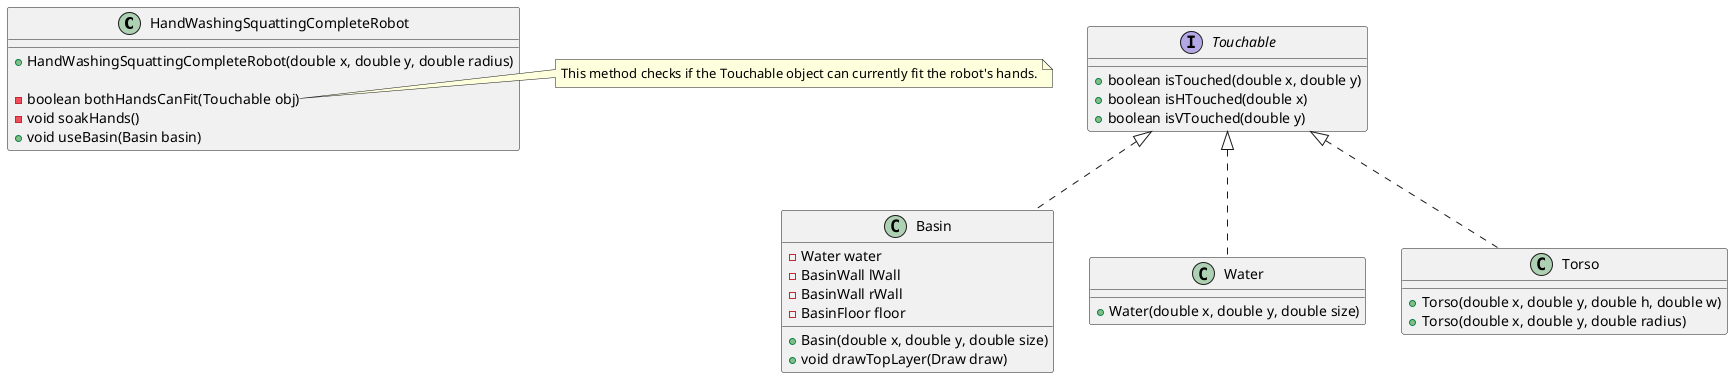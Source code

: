 @startuml "Interface Examples"

class "HandWashingSquattingCompleteRobot" as HWCR {
  +HandWashingSquattingCompleteRobot(double x, double y, double radius)
  
  -boolean bothHandsCanFit(Touchable obj)
  -void soakHands()
  +void useBasin(Basin basin)
}

note right of HWCR::"boolean bothHandsCanFit(Touchable obj)"
  This method checks if the Touchable object can currently fit the robot's hands.
end note

interface "Touchable" as tb{
  +boolean isTouched(double x, double y)
  +boolean isHTouched(double x)
  +boolean isVTouched(double y)
}

class Basin {
  -Water water
  -BasinWall lWall
  -BasinWall rWall
  -BasinFloor floor
  
  +Basin(double x, double y, double size)
  +void drawTopLayer(Draw draw)
}

class Water {
  +Water(double x, double y, double size)
}

class "Torso" as dRT {
  +Torso(double x, double y, double h, double w)
  +Torso(double x, double y, double radius)
}

tb <|.. Basin
tb <|.. Water
tb <|.. dRT

@enduml